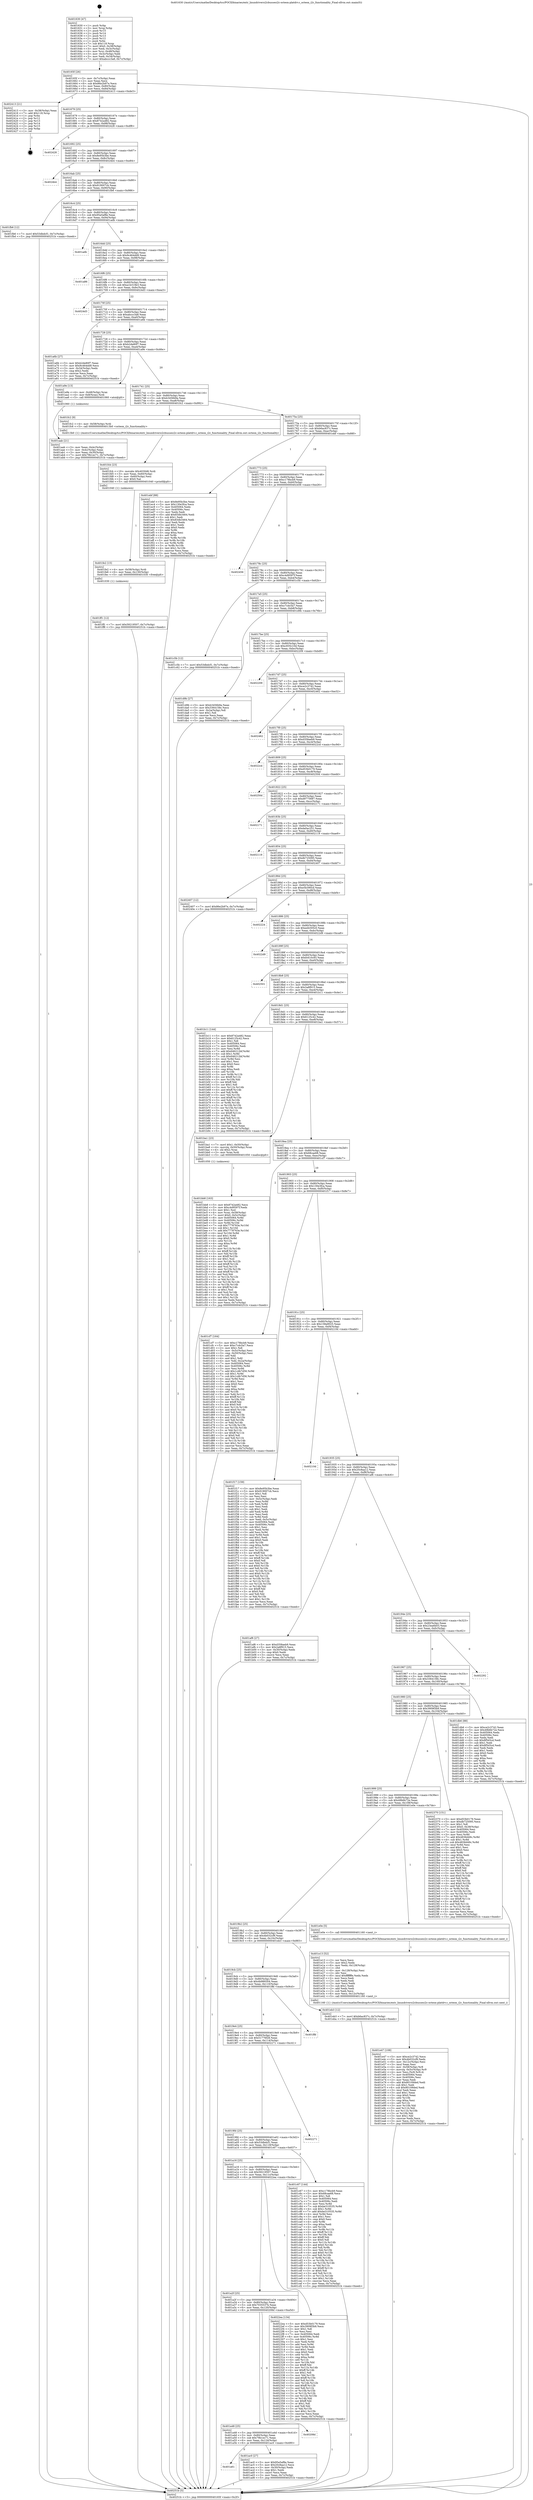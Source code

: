 digraph "0x401630" {
  label = "0x401630 (/mnt/c/Users/mathe/Desktop/tcc/POCII/binaries/extr_linuxdriversi2cbussesi2c-octeon-platdrv.c_octeon_i2c_functionality_Final-ollvm.out::main(0))"
  labelloc = "t"
  node[shape=record]

  Entry [label="",width=0.3,height=0.3,shape=circle,fillcolor=black,style=filled]
  "0x40165f" [label="{
     0x40165f [26]\l
     | [instrs]\l
     &nbsp;&nbsp;0x40165f \<+3\>: mov -0x7c(%rbp),%eax\l
     &nbsp;&nbsp;0x401662 \<+2\>: mov %eax,%ecx\l
     &nbsp;&nbsp;0x401664 \<+6\>: sub $0x86e2b97e,%ecx\l
     &nbsp;&nbsp;0x40166a \<+3\>: mov %eax,-0x80(%rbp)\l
     &nbsp;&nbsp;0x40166d \<+6\>: mov %ecx,-0x84(%rbp)\l
     &nbsp;&nbsp;0x401673 \<+6\>: je 0000000000402413 \<main+0xde3\>\l
  }"]
  "0x402413" [label="{
     0x402413 [21]\l
     | [instrs]\l
     &nbsp;&nbsp;0x402413 \<+3\>: mov -0x38(%rbp),%eax\l
     &nbsp;&nbsp;0x402416 \<+7\>: add $0x118,%rsp\l
     &nbsp;&nbsp;0x40241d \<+1\>: pop %rbx\l
     &nbsp;&nbsp;0x40241e \<+2\>: pop %r12\l
     &nbsp;&nbsp;0x402420 \<+2\>: pop %r13\l
     &nbsp;&nbsp;0x402422 \<+2\>: pop %r14\l
     &nbsp;&nbsp;0x402424 \<+2\>: pop %r15\l
     &nbsp;&nbsp;0x402426 \<+1\>: pop %rbp\l
     &nbsp;&nbsp;0x402427 \<+1\>: ret\l
  }"]
  "0x401679" [label="{
     0x401679 [25]\l
     | [instrs]\l
     &nbsp;&nbsp;0x401679 \<+5\>: jmp 000000000040167e \<main+0x4e\>\l
     &nbsp;&nbsp;0x40167e \<+3\>: mov -0x80(%rbp),%eax\l
     &nbsp;&nbsp;0x401681 \<+5\>: sub $0x8742a482,%eax\l
     &nbsp;&nbsp;0x401686 \<+6\>: mov %eax,-0x88(%rbp)\l
     &nbsp;&nbsp;0x40168c \<+6\>: je 0000000000402428 \<main+0xdf8\>\l
  }"]
  Exit [label="",width=0.3,height=0.3,shape=circle,fillcolor=black,style=filled,peripheries=2]
  "0x402428" [label="{
     0x402428\l
  }", style=dashed]
  "0x401692" [label="{
     0x401692 [25]\l
     | [instrs]\l
     &nbsp;&nbsp;0x401692 \<+5\>: jmp 0000000000401697 \<main+0x67\>\l
     &nbsp;&nbsp;0x401697 \<+3\>: mov -0x80(%rbp),%eax\l
     &nbsp;&nbsp;0x40169a \<+5\>: sub $0x8e95b3be,%eax\l
     &nbsp;&nbsp;0x40169f \<+6\>: mov %eax,-0x8c(%rbp)\l
     &nbsp;&nbsp;0x4016a5 \<+6\>: je 00000000004024b4 \<main+0xe84\>\l
  }"]
  "0x401ff1" [label="{
     0x401ff1 [12]\l
     | [instrs]\l
     &nbsp;&nbsp;0x401ff1 \<+7\>: movl $0x59219507,-0x7c(%rbp)\l
     &nbsp;&nbsp;0x401ff8 \<+5\>: jmp 000000000040251b \<main+0xeeb\>\l
  }"]
  "0x4024b4" [label="{
     0x4024b4\l
  }", style=dashed]
  "0x4016ab" [label="{
     0x4016ab [25]\l
     | [instrs]\l
     &nbsp;&nbsp;0x4016ab \<+5\>: jmp 00000000004016b0 \<main+0x80\>\l
     &nbsp;&nbsp;0x4016b0 \<+3\>: mov -0x80(%rbp),%eax\l
     &nbsp;&nbsp;0x4016b3 \<+5\>: sub $0x919007cb,%eax\l
     &nbsp;&nbsp;0x4016b8 \<+6\>: mov %eax,-0x90(%rbp)\l
     &nbsp;&nbsp;0x4016be \<+6\>: je 0000000000401fb6 \<main+0x986\>\l
  }"]
  "0x401fe2" [label="{
     0x401fe2 [15]\l
     | [instrs]\l
     &nbsp;&nbsp;0x401fe2 \<+4\>: mov -0x58(%rbp),%rdi\l
     &nbsp;&nbsp;0x401fe6 \<+6\>: mov %eax,-0x130(%rbp)\l
     &nbsp;&nbsp;0x401fec \<+5\>: call 0000000000401030 \<free@plt\>\l
     | [calls]\l
     &nbsp;&nbsp;0x401030 \{1\} (unknown)\l
  }"]
  "0x401fb6" [label="{
     0x401fb6 [12]\l
     | [instrs]\l
     &nbsp;&nbsp;0x401fb6 \<+7\>: movl $0x53dbdcf1,-0x7c(%rbp)\l
     &nbsp;&nbsp;0x401fbd \<+5\>: jmp 000000000040251b \<main+0xeeb\>\l
  }"]
  "0x4016c4" [label="{
     0x4016c4 [25]\l
     | [instrs]\l
     &nbsp;&nbsp;0x4016c4 \<+5\>: jmp 00000000004016c9 \<main+0x99\>\l
     &nbsp;&nbsp;0x4016c9 \<+3\>: mov -0x80(%rbp),%eax\l
     &nbsp;&nbsp;0x4016cc \<+5\>: sub $0x95a5af8e,%eax\l
     &nbsp;&nbsp;0x4016d1 \<+6\>: mov %eax,-0x94(%rbp)\l
     &nbsp;&nbsp;0x4016d7 \<+6\>: je 0000000000401adb \<main+0x4ab\>\l
  }"]
  "0x401fcb" [label="{
     0x401fcb [23]\l
     | [instrs]\l
     &nbsp;&nbsp;0x401fcb \<+10\>: movabs $0x4030d6,%rdi\l
     &nbsp;&nbsp;0x401fd5 \<+3\>: mov %eax,-0x60(%rbp)\l
     &nbsp;&nbsp;0x401fd8 \<+3\>: mov -0x60(%rbp),%esi\l
     &nbsp;&nbsp;0x401fdb \<+2\>: mov $0x0,%al\l
     &nbsp;&nbsp;0x401fdd \<+5\>: call 0000000000401040 \<printf@plt\>\l
     | [calls]\l
     &nbsp;&nbsp;0x401040 \{1\} (unknown)\l
  }"]
  "0x401adb" [label="{
     0x401adb\l
  }", style=dashed]
  "0x4016dd" [label="{
     0x4016dd [25]\l
     | [instrs]\l
     &nbsp;&nbsp;0x4016dd \<+5\>: jmp 00000000004016e2 \<main+0xb2\>\l
     &nbsp;&nbsp;0x4016e2 \<+3\>: mov -0x80(%rbp),%eax\l
     &nbsp;&nbsp;0x4016e5 \<+5\>: sub $0x9c464dd9,%eax\l
     &nbsp;&nbsp;0x4016ea \<+6\>: mov %eax,-0x98(%rbp)\l
     &nbsp;&nbsp;0x4016f0 \<+6\>: je 0000000000401a86 \<main+0x456\>\l
  }"]
  "0x401e47" [label="{
     0x401e47 [108]\l
     | [instrs]\l
     &nbsp;&nbsp;0x401e47 \<+5\>: mov $0xce2c3742,%ecx\l
     &nbsp;&nbsp;0x401e4c \<+5\>: mov $0x4b032cf9,%edx\l
     &nbsp;&nbsp;0x401e51 \<+6\>: mov -0x12c(%rbp),%esi\l
     &nbsp;&nbsp;0x401e57 \<+3\>: imul %eax,%esi\l
     &nbsp;&nbsp;0x401e5a \<+4\>: mov -0x58(%rbp),%r8\l
     &nbsp;&nbsp;0x401e5e \<+4\>: movslq -0x5c(%rbp),%r9\l
     &nbsp;&nbsp;0x401e62 \<+4\>: mov %esi,(%r8,%r9,4)\l
     &nbsp;&nbsp;0x401e66 \<+7\>: mov 0x405064,%eax\l
     &nbsp;&nbsp;0x401e6d \<+7\>: mov 0x40506c,%esi\l
     &nbsp;&nbsp;0x401e74 \<+2\>: mov %eax,%edi\l
     &nbsp;&nbsp;0x401e76 \<+6\>: add $0x80109ded,%edi\l
     &nbsp;&nbsp;0x401e7c \<+3\>: sub $0x1,%edi\l
     &nbsp;&nbsp;0x401e7f \<+6\>: sub $0x80109ded,%edi\l
     &nbsp;&nbsp;0x401e85 \<+3\>: imul %edi,%eax\l
     &nbsp;&nbsp;0x401e88 \<+3\>: and $0x1,%eax\l
     &nbsp;&nbsp;0x401e8b \<+3\>: cmp $0x0,%eax\l
     &nbsp;&nbsp;0x401e8e \<+4\>: sete %r10b\l
     &nbsp;&nbsp;0x401e92 \<+3\>: cmp $0xa,%esi\l
     &nbsp;&nbsp;0x401e95 \<+4\>: setl %r11b\l
     &nbsp;&nbsp;0x401e99 \<+3\>: mov %r10b,%bl\l
     &nbsp;&nbsp;0x401e9c \<+3\>: and %r11b,%bl\l
     &nbsp;&nbsp;0x401e9f \<+3\>: xor %r11b,%r10b\l
     &nbsp;&nbsp;0x401ea2 \<+3\>: or %r10b,%bl\l
     &nbsp;&nbsp;0x401ea5 \<+3\>: test $0x1,%bl\l
     &nbsp;&nbsp;0x401ea8 \<+3\>: cmovne %edx,%ecx\l
     &nbsp;&nbsp;0x401eab \<+3\>: mov %ecx,-0x7c(%rbp)\l
     &nbsp;&nbsp;0x401eae \<+5\>: jmp 000000000040251b \<main+0xeeb\>\l
  }"]
  "0x401a86" [label="{
     0x401a86\l
  }", style=dashed]
  "0x4016f6" [label="{
     0x4016f6 [25]\l
     | [instrs]\l
     &nbsp;&nbsp;0x4016f6 \<+5\>: jmp 00000000004016fb \<main+0xcb\>\l
     &nbsp;&nbsp;0x4016fb \<+3\>: mov -0x80(%rbp),%eax\l
     &nbsp;&nbsp;0x4016fe \<+5\>: sub $0xa1b319e3,%eax\l
     &nbsp;&nbsp;0x401703 \<+6\>: mov %eax,-0x9c(%rbp)\l
     &nbsp;&nbsp;0x401709 \<+6\>: je 00000000004024d3 \<main+0xea3\>\l
  }"]
  "0x401e13" [label="{
     0x401e13 [52]\l
     | [instrs]\l
     &nbsp;&nbsp;0x401e13 \<+2\>: xor %ecx,%ecx\l
     &nbsp;&nbsp;0x401e15 \<+5\>: mov $0x2,%edx\l
     &nbsp;&nbsp;0x401e1a \<+6\>: mov %edx,-0x128(%rbp)\l
     &nbsp;&nbsp;0x401e20 \<+1\>: cltd\l
     &nbsp;&nbsp;0x401e21 \<+6\>: mov -0x128(%rbp),%esi\l
     &nbsp;&nbsp;0x401e27 \<+2\>: idiv %esi\l
     &nbsp;&nbsp;0x401e29 \<+6\>: imul $0xfffffffe,%edx,%edx\l
     &nbsp;&nbsp;0x401e2f \<+2\>: mov %ecx,%edi\l
     &nbsp;&nbsp;0x401e31 \<+2\>: sub %edx,%edi\l
     &nbsp;&nbsp;0x401e33 \<+2\>: mov %ecx,%edx\l
     &nbsp;&nbsp;0x401e35 \<+3\>: sub $0x1,%edx\l
     &nbsp;&nbsp;0x401e38 \<+2\>: add %edx,%edi\l
     &nbsp;&nbsp;0x401e3a \<+2\>: sub %edi,%ecx\l
     &nbsp;&nbsp;0x401e3c \<+6\>: mov %ecx,-0x12c(%rbp)\l
     &nbsp;&nbsp;0x401e42 \<+5\>: call 0000000000401160 \<next_i\>\l
     | [calls]\l
     &nbsp;&nbsp;0x401160 \{1\} (/mnt/c/Users/mathe/Desktop/tcc/POCII/binaries/extr_linuxdriversi2cbussesi2c-octeon-platdrv.c_octeon_i2c_functionality_Final-ollvm.out::next_i)\l
  }"]
  "0x4024d3" [label="{
     0x4024d3\l
  }", style=dashed]
  "0x40170f" [label="{
     0x40170f [25]\l
     | [instrs]\l
     &nbsp;&nbsp;0x40170f \<+5\>: jmp 0000000000401714 \<main+0xe4\>\l
     &nbsp;&nbsp;0x401714 \<+3\>: mov -0x80(%rbp),%eax\l
     &nbsp;&nbsp;0x401717 \<+5\>: sub $0xabccc3a8,%eax\l
     &nbsp;&nbsp;0x40171c \<+6\>: mov %eax,-0xa0(%rbp)\l
     &nbsp;&nbsp;0x401722 \<+6\>: je 0000000000401a6b \<main+0x43b\>\l
  }"]
  "0x401bb8" [label="{
     0x401bb8 [163]\l
     | [instrs]\l
     &nbsp;&nbsp;0x401bb8 \<+5\>: mov $0x8742a482,%ecx\l
     &nbsp;&nbsp;0x401bbd \<+5\>: mov $0xc4d9597f,%edx\l
     &nbsp;&nbsp;0x401bc2 \<+3\>: mov $0x1,%sil\l
     &nbsp;&nbsp;0x401bc5 \<+4\>: mov %rax,-0x58(%rbp)\l
     &nbsp;&nbsp;0x401bc9 \<+7\>: movl $0x0,-0x5c(%rbp)\l
     &nbsp;&nbsp;0x401bd0 \<+8\>: mov 0x405064,%r8d\l
     &nbsp;&nbsp;0x401bd8 \<+8\>: mov 0x40506c,%r9d\l
     &nbsp;&nbsp;0x401be0 \<+3\>: mov %r8d,%r10d\l
     &nbsp;&nbsp;0x401be3 \<+7\>: sub $0x7778763e,%r10d\l
     &nbsp;&nbsp;0x401bea \<+4\>: sub $0x1,%r10d\l
     &nbsp;&nbsp;0x401bee \<+7\>: add $0x7778763e,%r10d\l
     &nbsp;&nbsp;0x401bf5 \<+4\>: imul %r10d,%r8d\l
     &nbsp;&nbsp;0x401bf9 \<+4\>: and $0x1,%r8d\l
     &nbsp;&nbsp;0x401bfd \<+4\>: cmp $0x0,%r8d\l
     &nbsp;&nbsp;0x401c01 \<+4\>: sete %r11b\l
     &nbsp;&nbsp;0x401c05 \<+4\>: cmp $0xa,%r9d\l
     &nbsp;&nbsp;0x401c09 \<+3\>: setl %bl\l
     &nbsp;&nbsp;0x401c0c \<+3\>: mov %r11b,%r14b\l
     &nbsp;&nbsp;0x401c0f \<+4\>: xor $0xff,%r14b\l
     &nbsp;&nbsp;0x401c13 \<+3\>: mov %bl,%r15b\l
     &nbsp;&nbsp;0x401c16 \<+4\>: xor $0xff,%r15b\l
     &nbsp;&nbsp;0x401c1a \<+4\>: xor $0x1,%sil\l
     &nbsp;&nbsp;0x401c1e \<+3\>: mov %r14b,%r12b\l
     &nbsp;&nbsp;0x401c21 \<+4\>: and $0xff,%r12b\l
     &nbsp;&nbsp;0x401c25 \<+3\>: and %sil,%r11b\l
     &nbsp;&nbsp;0x401c28 \<+3\>: mov %r15b,%r13b\l
     &nbsp;&nbsp;0x401c2b \<+4\>: and $0xff,%r13b\l
     &nbsp;&nbsp;0x401c2f \<+3\>: and %sil,%bl\l
     &nbsp;&nbsp;0x401c32 \<+3\>: or %r11b,%r12b\l
     &nbsp;&nbsp;0x401c35 \<+3\>: or %bl,%r13b\l
     &nbsp;&nbsp;0x401c38 \<+3\>: xor %r13b,%r12b\l
     &nbsp;&nbsp;0x401c3b \<+3\>: or %r15b,%r14b\l
     &nbsp;&nbsp;0x401c3e \<+4\>: xor $0xff,%r14b\l
     &nbsp;&nbsp;0x401c42 \<+4\>: or $0x1,%sil\l
     &nbsp;&nbsp;0x401c46 \<+3\>: and %sil,%r14b\l
     &nbsp;&nbsp;0x401c49 \<+3\>: or %r14b,%r12b\l
     &nbsp;&nbsp;0x401c4c \<+4\>: test $0x1,%r12b\l
     &nbsp;&nbsp;0x401c50 \<+3\>: cmovne %edx,%ecx\l
     &nbsp;&nbsp;0x401c53 \<+3\>: mov %ecx,-0x7c(%rbp)\l
     &nbsp;&nbsp;0x401c56 \<+5\>: jmp 000000000040251b \<main+0xeeb\>\l
  }"]
  "0x401a6b" [label="{
     0x401a6b [27]\l
     | [instrs]\l
     &nbsp;&nbsp;0x401a6b \<+5\>: mov $0xb2de80f7,%eax\l
     &nbsp;&nbsp;0x401a70 \<+5\>: mov $0x9c464dd9,%ecx\l
     &nbsp;&nbsp;0x401a75 \<+3\>: mov -0x34(%rbp),%edx\l
     &nbsp;&nbsp;0x401a78 \<+3\>: cmp $0x2,%edx\l
     &nbsp;&nbsp;0x401a7b \<+3\>: cmovne %ecx,%eax\l
     &nbsp;&nbsp;0x401a7e \<+3\>: mov %eax,-0x7c(%rbp)\l
     &nbsp;&nbsp;0x401a81 \<+5\>: jmp 000000000040251b \<main+0xeeb\>\l
  }"]
  "0x401728" [label="{
     0x401728 [25]\l
     | [instrs]\l
     &nbsp;&nbsp;0x401728 \<+5\>: jmp 000000000040172d \<main+0xfd\>\l
     &nbsp;&nbsp;0x40172d \<+3\>: mov -0x80(%rbp),%eax\l
     &nbsp;&nbsp;0x401730 \<+5\>: sub $0xb2de80f7,%eax\l
     &nbsp;&nbsp;0x401735 \<+6\>: mov %eax,-0xa4(%rbp)\l
     &nbsp;&nbsp;0x40173b \<+6\>: je 0000000000401a9e \<main+0x46e\>\l
  }"]
  "0x40251b" [label="{
     0x40251b [5]\l
     | [instrs]\l
     &nbsp;&nbsp;0x40251b \<+5\>: jmp 000000000040165f \<main+0x2f\>\l
  }"]
  "0x401630" [label="{
     0x401630 [47]\l
     | [instrs]\l
     &nbsp;&nbsp;0x401630 \<+1\>: push %rbp\l
     &nbsp;&nbsp;0x401631 \<+3\>: mov %rsp,%rbp\l
     &nbsp;&nbsp;0x401634 \<+2\>: push %r15\l
     &nbsp;&nbsp;0x401636 \<+2\>: push %r14\l
     &nbsp;&nbsp;0x401638 \<+2\>: push %r13\l
     &nbsp;&nbsp;0x40163a \<+2\>: push %r12\l
     &nbsp;&nbsp;0x40163c \<+1\>: push %rbx\l
     &nbsp;&nbsp;0x40163d \<+7\>: sub $0x118,%rsp\l
     &nbsp;&nbsp;0x401644 \<+7\>: movl $0x0,-0x38(%rbp)\l
     &nbsp;&nbsp;0x40164b \<+3\>: mov %edi,-0x3c(%rbp)\l
     &nbsp;&nbsp;0x40164e \<+4\>: mov %rsi,-0x48(%rbp)\l
     &nbsp;&nbsp;0x401652 \<+3\>: mov -0x3c(%rbp),%edi\l
     &nbsp;&nbsp;0x401655 \<+3\>: mov %edi,-0x34(%rbp)\l
     &nbsp;&nbsp;0x401658 \<+7\>: movl $0xabccc3a8,-0x7c(%rbp)\l
  }"]
  "0x401a61" [label="{
     0x401a61\l
  }", style=dashed]
  "0x401a9e" [label="{
     0x401a9e [13]\l
     | [instrs]\l
     &nbsp;&nbsp;0x401a9e \<+4\>: mov -0x48(%rbp),%rax\l
     &nbsp;&nbsp;0x401aa2 \<+4\>: mov 0x8(%rax),%rdi\l
     &nbsp;&nbsp;0x401aa6 \<+5\>: call 0000000000401060 \<atoi@plt\>\l
     | [calls]\l
     &nbsp;&nbsp;0x401060 \{1\} (unknown)\l
  }"]
  "0x401741" [label="{
     0x401741 [25]\l
     | [instrs]\l
     &nbsp;&nbsp;0x401741 \<+5\>: jmp 0000000000401746 \<main+0x116\>\l
     &nbsp;&nbsp;0x401746 \<+3\>: mov -0x80(%rbp),%eax\l
     &nbsp;&nbsp;0x401749 \<+5\>: sub $0xb3456b9a,%eax\l
     &nbsp;&nbsp;0x40174e \<+6\>: mov %eax,-0xa8(%rbp)\l
     &nbsp;&nbsp;0x401754 \<+6\>: je 0000000000401fc2 \<main+0x992\>\l
  }"]
  "0x401aab" [label="{
     0x401aab [21]\l
     | [instrs]\l
     &nbsp;&nbsp;0x401aab \<+3\>: mov %eax,-0x4c(%rbp)\l
     &nbsp;&nbsp;0x401aae \<+3\>: mov -0x4c(%rbp),%eax\l
     &nbsp;&nbsp;0x401ab1 \<+3\>: mov %eax,-0x30(%rbp)\l
     &nbsp;&nbsp;0x401ab4 \<+7\>: movl $0x79b1ec71,-0x7c(%rbp)\l
     &nbsp;&nbsp;0x401abb \<+5\>: jmp 000000000040251b \<main+0xeeb\>\l
  }"]
  "0x401ac0" [label="{
     0x401ac0 [27]\l
     | [instrs]\l
     &nbsp;&nbsp;0x401ac0 \<+5\>: mov $0x95a5af8e,%eax\l
     &nbsp;&nbsp;0x401ac5 \<+5\>: mov $0x20c8aa12,%ecx\l
     &nbsp;&nbsp;0x401aca \<+3\>: mov -0x30(%rbp),%edx\l
     &nbsp;&nbsp;0x401acd \<+3\>: cmp $0x1,%edx\l
     &nbsp;&nbsp;0x401ad0 \<+3\>: cmovl %ecx,%eax\l
     &nbsp;&nbsp;0x401ad3 \<+3\>: mov %eax,-0x7c(%rbp)\l
     &nbsp;&nbsp;0x401ad6 \<+5\>: jmp 000000000040251b \<main+0xeeb\>\l
  }"]
  "0x401fc2" [label="{
     0x401fc2 [9]\l
     | [instrs]\l
     &nbsp;&nbsp;0x401fc2 \<+4\>: mov -0x58(%rbp),%rdi\l
     &nbsp;&nbsp;0x401fc6 \<+5\>: call 00000000004013b0 \<octeon_i2c_functionality\>\l
     | [calls]\l
     &nbsp;&nbsp;0x4013b0 \{1\} (/mnt/c/Users/mathe/Desktop/tcc/POCII/binaries/extr_linuxdriversi2cbussesi2c-octeon-platdrv.c_octeon_i2c_functionality_Final-ollvm.out::octeon_i2c_functionality)\l
  }"]
  "0x40175a" [label="{
     0x40175a [25]\l
     | [instrs]\l
     &nbsp;&nbsp;0x40175a \<+5\>: jmp 000000000040175f \<main+0x12f\>\l
     &nbsp;&nbsp;0x40175f \<+3\>: mov -0x80(%rbp),%eax\l
     &nbsp;&nbsp;0x401762 \<+5\>: sub $0xb6ac837c,%eax\l
     &nbsp;&nbsp;0x401767 \<+6\>: mov %eax,-0xac(%rbp)\l
     &nbsp;&nbsp;0x40176d \<+6\>: je 0000000000401ebf \<main+0x88f\>\l
  }"]
  "0x401a48" [label="{
     0x401a48 [25]\l
     | [instrs]\l
     &nbsp;&nbsp;0x401a48 \<+5\>: jmp 0000000000401a4d \<main+0x41d\>\l
     &nbsp;&nbsp;0x401a4d \<+3\>: mov -0x80(%rbp),%eax\l
     &nbsp;&nbsp;0x401a50 \<+5\>: sub $0x79b1ec71,%eax\l
     &nbsp;&nbsp;0x401a55 \<+6\>: mov %eax,-0x124(%rbp)\l
     &nbsp;&nbsp;0x401a5b \<+6\>: je 0000000000401ac0 \<main+0x490\>\l
  }"]
  "0x401ebf" [label="{
     0x401ebf [88]\l
     | [instrs]\l
     &nbsp;&nbsp;0x401ebf \<+5\>: mov $0x8e95b3be,%eax\l
     &nbsp;&nbsp;0x401ec4 \<+5\>: mov $0x130e3fca,%ecx\l
     &nbsp;&nbsp;0x401ec9 \<+7\>: mov 0x405064,%edx\l
     &nbsp;&nbsp;0x401ed0 \<+7\>: mov 0x40506c,%esi\l
     &nbsp;&nbsp;0x401ed7 \<+2\>: mov %edx,%edi\l
     &nbsp;&nbsp;0x401ed9 \<+6\>: add $0x83db3464,%edi\l
     &nbsp;&nbsp;0x401edf \<+3\>: sub $0x1,%edi\l
     &nbsp;&nbsp;0x401ee2 \<+6\>: sub $0x83db3464,%edi\l
     &nbsp;&nbsp;0x401ee8 \<+3\>: imul %edi,%edx\l
     &nbsp;&nbsp;0x401eeb \<+3\>: and $0x1,%edx\l
     &nbsp;&nbsp;0x401eee \<+3\>: cmp $0x0,%edx\l
     &nbsp;&nbsp;0x401ef1 \<+4\>: sete %r8b\l
     &nbsp;&nbsp;0x401ef5 \<+3\>: cmp $0xa,%esi\l
     &nbsp;&nbsp;0x401ef8 \<+4\>: setl %r9b\l
     &nbsp;&nbsp;0x401efc \<+3\>: mov %r8b,%r10b\l
     &nbsp;&nbsp;0x401eff \<+3\>: and %r9b,%r10b\l
     &nbsp;&nbsp;0x401f02 \<+3\>: xor %r9b,%r8b\l
     &nbsp;&nbsp;0x401f05 \<+3\>: or %r8b,%r10b\l
     &nbsp;&nbsp;0x401f08 \<+4\>: test $0x1,%r10b\l
     &nbsp;&nbsp;0x401f0c \<+3\>: cmovne %ecx,%eax\l
     &nbsp;&nbsp;0x401f0f \<+3\>: mov %eax,-0x7c(%rbp)\l
     &nbsp;&nbsp;0x401f12 \<+5\>: jmp 000000000040251b \<main+0xeeb\>\l
  }"]
  "0x401773" [label="{
     0x401773 [25]\l
     | [instrs]\l
     &nbsp;&nbsp;0x401773 \<+5\>: jmp 0000000000401778 \<main+0x148\>\l
     &nbsp;&nbsp;0x401778 \<+3\>: mov -0x80(%rbp),%eax\l
     &nbsp;&nbsp;0x40177b \<+5\>: sub $0xc178bcb9,%eax\l
     &nbsp;&nbsp;0x401780 \<+6\>: mov %eax,-0xb0(%rbp)\l
     &nbsp;&nbsp;0x401786 \<+6\>: je 0000000000402456 \<main+0xe26\>\l
  }"]
  "0x40208d" [label="{
     0x40208d\l
  }", style=dashed]
  "0x402456" [label="{
     0x402456\l
  }", style=dashed]
  "0x40178c" [label="{
     0x40178c [25]\l
     | [instrs]\l
     &nbsp;&nbsp;0x40178c \<+5\>: jmp 0000000000401791 \<main+0x161\>\l
     &nbsp;&nbsp;0x401791 \<+3\>: mov -0x80(%rbp),%eax\l
     &nbsp;&nbsp;0x401794 \<+5\>: sub $0xc4d9597f,%eax\l
     &nbsp;&nbsp;0x401799 \<+6\>: mov %eax,-0xb4(%rbp)\l
     &nbsp;&nbsp;0x40179f \<+6\>: je 0000000000401c5b \<main+0x62b\>\l
  }"]
  "0x401a2f" [label="{
     0x401a2f [25]\l
     | [instrs]\l
     &nbsp;&nbsp;0x401a2f \<+5\>: jmp 0000000000401a34 \<main+0x404\>\l
     &nbsp;&nbsp;0x401a34 \<+3\>: mov -0x80(%rbp),%eax\l
     &nbsp;&nbsp;0x401a37 \<+5\>: sub $0x7035537b,%eax\l
     &nbsp;&nbsp;0x401a3c \<+6\>: mov %eax,-0x120(%rbp)\l
     &nbsp;&nbsp;0x401a42 \<+6\>: je 000000000040208d \<main+0xa5d\>\l
  }"]
  "0x401c5b" [label="{
     0x401c5b [12]\l
     | [instrs]\l
     &nbsp;&nbsp;0x401c5b \<+7\>: movl $0x53dbdcf1,-0x7c(%rbp)\l
     &nbsp;&nbsp;0x401c62 \<+5\>: jmp 000000000040251b \<main+0xeeb\>\l
  }"]
  "0x4017a5" [label="{
     0x4017a5 [25]\l
     | [instrs]\l
     &nbsp;&nbsp;0x4017a5 \<+5\>: jmp 00000000004017aa \<main+0x17a\>\l
     &nbsp;&nbsp;0x4017aa \<+3\>: mov -0x80(%rbp),%eax\l
     &nbsp;&nbsp;0x4017ad \<+5\>: sub $0xc7cdc5a7,%eax\l
     &nbsp;&nbsp;0x4017b2 \<+6\>: mov %eax,-0xb8(%rbp)\l
     &nbsp;&nbsp;0x4017b8 \<+6\>: je 0000000000401d9b \<main+0x76b\>\l
  }"]
  "0x4022ea" [label="{
     0x4022ea [134]\l
     | [instrs]\l
     &nbsp;&nbsp;0x4022ea \<+5\>: mov $0xd53b0179,%eax\l
     &nbsp;&nbsp;0x4022ef \<+5\>: mov $0x3909f3b9,%ecx\l
     &nbsp;&nbsp;0x4022f4 \<+2\>: mov $0x1,%dl\l
     &nbsp;&nbsp;0x4022f6 \<+2\>: xor %esi,%esi\l
     &nbsp;&nbsp;0x4022f8 \<+7\>: mov 0x405064,%edi\l
     &nbsp;&nbsp;0x4022ff \<+8\>: mov 0x40506c,%r8d\l
     &nbsp;&nbsp;0x402307 \<+3\>: sub $0x1,%esi\l
     &nbsp;&nbsp;0x40230a \<+3\>: mov %edi,%r9d\l
     &nbsp;&nbsp;0x40230d \<+3\>: add %esi,%r9d\l
     &nbsp;&nbsp;0x402310 \<+4\>: imul %r9d,%edi\l
     &nbsp;&nbsp;0x402314 \<+3\>: and $0x1,%edi\l
     &nbsp;&nbsp;0x402317 \<+3\>: cmp $0x0,%edi\l
     &nbsp;&nbsp;0x40231a \<+4\>: sete %r10b\l
     &nbsp;&nbsp;0x40231e \<+4\>: cmp $0xa,%r8d\l
     &nbsp;&nbsp;0x402322 \<+4\>: setl %r11b\l
     &nbsp;&nbsp;0x402326 \<+3\>: mov %r10b,%bl\l
     &nbsp;&nbsp;0x402329 \<+3\>: xor $0xff,%bl\l
     &nbsp;&nbsp;0x40232c \<+3\>: mov %r11b,%r14b\l
     &nbsp;&nbsp;0x40232f \<+4\>: xor $0xff,%r14b\l
     &nbsp;&nbsp;0x402333 \<+3\>: xor $0x1,%dl\l
     &nbsp;&nbsp;0x402336 \<+3\>: mov %bl,%r15b\l
     &nbsp;&nbsp;0x402339 \<+4\>: and $0xff,%r15b\l
     &nbsp;&nbsp;0x40233d \<+3\>: and %dl,%r10b\l
     &nbsp;&nbsp;0x402340 \<+3\>: mov %r14b,%r12b\l
     &nbsp;&nbsp;0x402343 \<+4\>: and $0xff,%r12b\l
     &nbsp;&nbsp;0x402347 \<+3\>: and %dl,%r11b\l
     &nbsp;&nbsp;0x40234a \<+3\>: or %r10b,%r15b\l
     &nbsp;&nbsp;0x40234d \<+3\>: or %r11b,%r12b\l
     &nbsp;&nbsp;0x402350 \<+3\>: xor %r12b,%r15b\l
     &nbsp;&nbsp;0x402353 \<+3\>: or %r14b,%bl\l
     &nbsp;&nbsp;0x402356 \<+3\>: xor $0xff,%bl\l
     &nbsp;&nbsp;0x402359 \<+3\>: or $0x1,%dl\l
     &nbsp;&nbsp;0x40235c \<+2\>: and %dl,%bl\l
     &nbsp;&nbsp;0x40235e \<+3\>: or %bl,%r15b\l
     &nbsp;&nbsp;0x402361 \<+4\>: test $0x1,%r15b\l
     &nbsp;&nbsp;0x402365 \<+3\>: cmovne %ecx,%eax\l
     &nbsp;&nbsp;0x402368 \<+3\>: mov %eax,-0x7c(%rbp)\l
     &nbsp;&nbsp;0x40236b \<+5\>: jmp 000000000040251b \<main+0xeeb\>\l
  }"]
  "0x401d9b" [label="{
     0x401d9b [27]\l
     | [instrs]\l
     &nbsp;&nbsp;0x401d9b \<+5\>: mov $0xb3456b9a,%eax\l
     &nbsp;&nbsp;0x401da0 \<+5\>: mov $0x3364158c,%ecx\l
     &nbsp;&nbsp;0x401da5 \<+3\>: mov -0x2a(%rbp),%dl\l
     &nbsp;&nbsp;0x401da8 \<+3\>: test $0x1,%dl\l
     &nbsp;&nbsp;0x401dab \<+3\>: cmovne %ecx,%eax\l
     &nbsp;&nbsp;0x401dae \<+3\>: mov %eax,-0x7c(%rbp)\l
     &nbsp;&nbsp;0x401db1 \<+5\>: jmp 000000000040251b \<main+0xeeb\>\l
  }"]
  "0x4017be" [label="{
     0x4017be [25]\l
     | [instrs]\l
     &nbsp;&nbsp;0x4017be \<+5\>: jmp 00000000004017c3 \<main+0x193\>\l
     &nbsp;&nbsp;0x4017c3 \<+3\>: mov -0x80(%rbp),%eax\l
     &nbsp;&nbsp;0x4017c6 \<+5\>: sub $0xc935c10d,%eax\l
     &nbsp;&nbsp;0x4017cb \<+6\>: mov %eax,-0xbc(%rbp)\l
     &nbsp;&nbsp;0x4017d1 \<+6\>: je 0000000000402209 \<main+0xbd9\>\l
  }"]
  "0x401a16" [label="{
     0x401a16 [25]\l
     | [instrs]\l
     &nbsp;&nbsp;0x401a16 \<+5\>: jmp 0000000000401a1b \<main+0x3eb\>\l
     &nbsp;&nbsp;0x401a1b \<+3\>: mov -0x80(%rbp),%eax\l
     &nbsp;&nbsp;0x401a1e \<+5\>: sub $0x59219507,%eax\l
     &nbsp;&nbsp;0x401a23 \<+6\>: mov %eax,-0x11c(%rbp)\l
     &nbsp;&nbsp;0x401a29 \<+6\>: je 00000000004022ea \<main+0xcba\>\l
  }"]
  "0x402209" [label="{
     0x402209\l
  }", style=dashed]
  "0x4017d7" [label="{
     0x4017d7 [25]\l
     | [instrs]\l
     &nbsp;&nbsp;0x4017d7 \<+5\>: jmp 00000000004017dc \<main+0x1ac\>\l
     &nbsp;&nbsp;0x4017dc \<+3\>: mov -0x80(%rbp),%eax\l
     &nbsp;&nbsp;0x4017df \<+5\>: sub $0xce2c3742,%eax\l
     &nbsp;&nbsp;0x4017e4 \<+6\>: mov %eax,-0xc0(%rbp)\l
     &nbsp;&nbsp;0x4017ea \<+6\>: je 0000000000402462 \<main+0xe32\>\l
  }"]
  "0x401c67" [label="{
     0x401c67 [144]\l
     | [instrs]\l
     &nbsp;&nbsp;0x401c67 \<+5\>: mov $0xc178bcb9,%eax\l
     &nbsp;&nbsp;0x401c6c \<+5\>: mov $0x68cae68,%ecx\l
     &nbsp;&nbsp;0x401c71 \<+2\>: mov $0x1,%dl\l
     &nbsp;&nbsp;0x401c73 \<+7\>: mov 0x405064,%esi\l
     &nbsp;&nbsp;0x401c7a \<+7\>: mov 0x40506c,%edi\l
     &nbsp;&nbsp;0x401c81 \<+3\>: mov %esi,%r8d\l
     &nbsp;&nbsp;0x401c84 \<+7\>: sub $0xbe310535,%r8d\l
     &nbsp;&nbsp;0x401c8b \<+4\>: sub $0x1,%r8d\l
     &nbsp;&nbsp;0x401c8f \<+7\>: add $0xbe310535,%r8d\l
     &nbsp;&nbsp;0x401c96 \<+4\>: imul %r8d,%esi\l
     &nbsp;&nbsp;0x401c9a \<+3\>: and $0x1,%esi\l
     &nbsp;&nbsp;0x401c9d \<+3\>: cmp $0x0,%esi\l
     &nbsp;&nbsp;0x401ca0 \<+4\>: sete %r9b\l
     &nbsp;&nbsp;0x401ca4 \<+3\>: cmp $0xa,%edi\l
     &nbsp;&nbsp;0x401ca7 \<+4\>: setl %r10b\l
     &nbsp;&nbsp;0x401cab \<+3\>: mov %r9b,%r11b\l
     &nbsp;&nbsp;0x401cae \<+4\>: xor $0xff,%r11b\l
     &nbsp;&nbsp;0x401cb2 \<+3\>: mov %r10b,%bl\l
     &nbsp;&nbsp;0x401cb5 \<+3\>: xor $0xff,%bl\l
     &nbsp;&nbsp;0x401cb8 \<+3\>: xor $0x0,%dl\l
     &nbsp;&nbsp;0x401cbb \<+3\>: mov %r11b,%r14b\l
     &nbsp;&nbsp;0x401cbe \<+4\>: and $0x0,%r14b\l
     &nbsp;&nbsp;0x401cc2 \<+3\>: and %dl,%r9b\l
     &nbsp;&nbsp;0x401cc5 \<+3\>: mov %bl,%r15b\l
     &nbsp;&nbsp;0x401cc8 \<+4\>: and $0x0,%r15b\l
     &nbsp;&nbsp;0x401ccc \<+3\>: and %dl,%r10b\l
     &nbsp;&nbsp;0x401ccf \<+3\>: or %r9b,%r14b\l
     &nbsp;&nbsp;0x401cd2 \<+3\>: or %r10b,%r15b\l
     &nbsp;&nbsp;0x401cd5 \<+3\>: xor %r15b,%r14b\l
     &nbsp;&nbsp;0x401cd8 \<+3\>: or %bl,%r11b\l
     &nbsp;&nbsp;0x401cdb \<+4\>: xor $0xff,%r11b\l
     &nbsp;&nbsp;0x401cdf \<+3\>: or $0x0,%dl\l
     &nbsp;&nbsp;0x401ce2 \<+3\>: and %dl,%r11b\l
     &nbsp;&nbsp;0x401ce5 \<+3\>: or %r11b,%r14b\l
     &nbsp;&nbsp;0x401ce8 \<+4\>: test $0x1,%r14b\l
     &nbsp;&nbsp;0x401cec \<+3\>: cmovne %ecx,%eax\l
     &nbsp;&nbsp;0x401cef \<+3\>: mov %eax,-0x7c(%rbp)\l
     &nbsp;&nbsp;0x401cf2 \<+5\>: jmp 000000000040251b \<main+0xeeb\>\l
  }"]
  "0x402462" [label="{
     0x402462\l
  }", style=dashed]
  "0x4017f0" [label="{
     0x4017f0 [25]\l
     | [instrs]\l
     &nbsp;&nbsp;0x4017f0 \<+5\>: jmp 00000000004017f5 \<main+0x1c5\>\l
     &nbsp;&nbsp;0x4017f5 \<+3\>: mov -0x80(%rbp),%eax\l
     &nbsp;&nbsp;0x4017f8 \<+5\>: sub $0xd358aeb9,%eax\l
     &nbsp;&nbsp;0x4017fd \<+6\>: mov %eax,-0xc4(%rbp)\l
     &nbsp;&nbsp;0x401803 \<+6\>: je 00000000004022cd \<main+0xc9d\>\l
  }"]
  "0x4019fd" [label="{
     0x4019fd [25]\l
     | [instrs]\l
     &nbsp;&nbsp;0x4019fd \<+5\>: jmp 0000000000401a02 \<main+0x3d2\>\l
     &nbsp;&nbsp;0x401a02 \<+3\>: mov -0x80(%rbp),%eax\l
     &nbsp;&nbsp;0x401a05 \<+5\>: sub $0x53dbdcf1,%eax\l
     &nbsp;&nbsp;0x401a0a \<+6\>: mov %eax,-0x118(%rbp)\l
     &nbsp;&nbsp;0x401a10 \<+6\>: je 0000000000401c67 \<main+0x637\>\l
  }"]
  "0x4022cd" [label="{
     0x4022cd\l
  }", style=dashed]
  "0x401809" [label="{
     0x401809 [25]\l
     | [instrs]\l
     &nbsp;&nbsp;0x401809 \<+5\>: jmp 000000000040180e \<main+0x1de\>\l
     &nbsp;&nbsp;0x40180e \<+3\>: mov -0x80(%rbp),%eax\l
     &nbsp;&nbsp;0x401811 \<+5\>: sub $0xd53b0179,%eax\l
     &nbsp;&nbsp;0x401816 \<+6\>: mov %eax,-0xc8(%rbp)\l
     &nbsp;&nbsp;0x40181c \<+6\>: je 000000000040250d \<main+0xedd\>\l
  }"]
  "0x402271" [label="{
     0x402271\l
  }", style=dashed]
  "0x40250d" [label="{
     0x40250d\l
  }", style=dashed]
  "0x401822" [label="{
     0x401822 [25]\l
     | [instrs]\l
     &nbsp;&nbsp;0x401822 \<+5\>: jmp 0000000000401827 \<main+0x1f7\>\l
     &nbsp;&nbsp;0x401827 \<+3\>: mov -0x80(%rbp),%eax\l
     &nbsp;&nbsp;0x40182a \<+5\>: sub $0xd9775687,%eax\l
     &nbsp;&nbsp;0x40182f \<+6\>: mov %eax,-0xcc(%rbp)\l
     &nbsp;&nbsp;0x401835 \<+6\>: je 0000000000402171 \<main+0xb41\>\l
  }"]
  "0x4019e4" [label="{
     0x4019e4 [25]\l
     | [instrs]\l
     &nbsp;&nbsp;0x4019e4 \<+5\>: jmp 00000000004019e9 \<main+0x3b9\>\l
     &nbsp;&nbsp;0x4019e9 \<+3\>: mov -0x80(%rbp),%eax\l
     &nbsp;&nbsp;0x4019ec \<+5\>: sub $0x51776f28,%eax\l
     &nbsp;&nbsp;0x4019f1 \<+6\>: mov %eax,-0x114(%rbp)\l
     &nbsp;&nbsp;0x4019f7 \<+6\>: je 0000000000402271 \<main+0xc41\>\l
  }"]
  "0x402171" [label="{
     0x402171\l
  }", style=dashed]
  "0x40183b" [label="{
     0x40183b [25]\l
     | [instrs]\l
     &nbsp;&nbsp;0x40183b \<+5\>: jmp 0000000000401840 \<main+0x210\>\l
     &nbsp;&nbsp;0x401840 \<+3\>: mov -0x80(%rbp),%eax\l
     &nbsp;&nbsp;0x401843 \<+5\>: sub $0xda0ac251,%eax\l
     &nbsp;&nbsp;0x401848 \<+6\>: mov %eax,-0xd0(%rbp)\l
     &nbsp;&nbsp;0x40184e \<+6\>: je 0000000000402119 \<main+0xae9\>\l
  }"]
  "0x401ffd" [label="{
     0x401ffd\l
  }", style=dashed]
  "0x402119" [label="{
     0x402119\l
  }", style=dashed]
  "0x401854" [label="{
     0x401854 [25]\l
     | [instrs]\l
     &nbsp;&nbsp;0x401854 \<+5\>: jmp 0000000000401859 \<main+0x229\>\l
     &nbsp;&nbsp;0x401859 \<+3\>: mov -0x80(%rbp),%eax\l
     &nbsp;&nbsp;0x40185c \<+5\>: sub $0xdb725095,%eax\l
     &nbsp;&nbsp;0x401861 \<+6\>: mov %eax,-0xd4(%rbp)\l
     &nbsp;&nbsp;0x401867 \<+6\>: je 0000000000402407 \<main+0xdd7\>\l
  }"]
  "0x4019cb" [label="{
     0x4019cb [25]\l
     | [instrs]\l
     &nbsp;&nbsp;0x4019cb \<+5\>: jmp 00000000004019d0 \<main+0x3a0\>\l
     &nbsp;&nbsp;0x4019d0 \<+3\>: mov -0x80(%rbp),%eax\l
     &nbsp;&nbsp;0x4019d3 \<+5\>: sub $0x4b989304,%eax\l
     &nbsp;&nbsp;0x4019d8 \<+6\>: mov %eax,-0x110(%rbp)\l
     &nbsp;&nbsp;0x4019de \<+6\>: je 0000000000401ffd \<main+0x9cd\>\l
  }"]
  "0x402407" [label="{
     0x402407 [12]\l
     | [instrs]\l
     &nbsp;&nbsp;0x402407 \<+7\>: movl $0x86e2b97e,-0x7c(%rbp)\l
     &nbsp;&nbsp;0x40240e \<+5\>: jmp 000000000040251b \<main+0xeeb\>\l
  }"]
  "0x40186d" [label="{
     0x40186d [25]\l
     | [instrs]\l
     &nbsp;&nbsp;0x40186d \<+5\>: jmp 0000000000401872 \<main+0x242\>\l
     &nbsp;&nbsp;0x401872 \<+3\>: mov -0x80(%rbp),%eax\l
     &nbsp;&nbsp;0x401875 \<+5\>: sub $0xe5b390cd,%eax\l
     &nbsp;&nbsp;0x40187a \<+6\>: mov %eax,-0xd8(%rbp)\l
     &nbsp;&nbsp;0x401880 \<+6\>: je 0000000000402224 \<main+0xbf4\>\l
  }"]
  "0x401eb3" [label="{
     0x401eb3 [12]\l
     | [instrs]\l
     &nbsp;&nbsp;0x401eb3 \<+7\>: movl $0xb6ac837c,-0x7c(%rbp)\l
     &nbsp;&nbsp;0x401eba \<+5\>: jmp 000000000040251b \<main+0xeeb\>\l
  }"]
  "0x402224" [label="{
     0x402224\l
  }", style=dashed]
  "0x401886" [label="{
     0x401886 [25]\l
     | [instrs]\l
     &nbsp;&nbsp;0x401886 \<+5\>: jmp 000000000040188b \<main+0x25b\>\l
     &nbsp;&nbsp;0x40188b \<+3\>: mov -0x80(%rbp),%eax\l
     &nbsp;&nbsp;0x40188e \<+5\>: sub $0xed4305c0,%eax\l
     &nbsp;&nbsp;0x401893 \<+6\>: mov %eax,-0xdc(%rbp)\l
     &nbsp;&nbsp;0x401899 \<+6\>: je 00000000004022d9 \<main+0xca9\>\l
  }"]
  "0x4019b2" [label="{
     0x4019b2 [25]\l
     | [instrs]\l
     &nbsp;&nbsp;0x4019b2 \<+5\>: jmp 00000000004019b7 \<main+0x387\>\l
     &nbsp;&nbsp;0x4019b7 \<+3\>: mov -0x80(%rbp),%eax\l
     &nbsp;&nbsp;0x4019ba \<+5\>: sub $0x4b032cf9,%eax\l
     &nbsp;&nbsp;0x4019bf \<+6\>: mov %eax,-0x10c(%rbp)\l
     &nbsp;&nbsp;0x4019c5 \<+6\>: je 0000000000401eb3 \<main+0x883\>\l
  }"]
  "0x4022d9" [label="{
     0x4022d9\l
  }", style=dashed]
  "0x40189f" [label="{
     0x40189f [25]\l
     | [instrs]\l
     &nbsp;&nbsp;0x40189f \<+5\>: jmp 00000000004018a4 \<main+0x274\>\l
     &nbsp;&nbsp;0x4018a4 \<+3\>: mov -0x80(%rbp),%eax\l
     &nbsp;&nbsp;0x4018a7 \<+5\>: sub $0xfc610c93,%eax\l
     &nbsp;&nbsp;0x4018ac \<+6\>: mov %eax,-0xe0(%rbp)\l
     &nbsp;&nbsp;0x4018b2 \<+6\>: je 0000000000402501 \<main+0xed1\>\l
  }"]
  "0x401e0e" [label="{
     0x401e0e [5]\l
     | [instrs]\l
     &nbsp;&nbsp;0x401e0e \<+5\>: call 0000000000401160 \<next_i\>\l
     | [calls]\l
     &nbsp;&nbsp;0x401160 \{1\} (/mnt/c/Users/mathe/Desktop/tcc/POCII/binaries/extr_linuxdriversi2cbussesi2c-octeon-platdrv.c_octeon_i2c_functionality_Final-ollvm.out::next_i)\l
  }"]
  "0x402501" [label="{
     0x402501\l
  }", style=dashed]
  "0x4018b8" [label="{
     0x4018b8 [25]\l
     | [instrs]\l
     &nbsp;&nbsp;0x4018b8 \<+5\>: jmp 00000000004018bd \<main+0x28d\>\l
     &nbsp;&nbsp;0x4018bd \<+3\>: mov -0x80(%rbp),%eax\l
     &nbsp;&nbsp;0x4018c0 \<+5\>: sub $0x2a8f915,%eax\l
     &nbsp;&nbsp;0x4018c5 \<+6\>: mov %eax,-0xe4(%rbp)\l
     &nbsp;&nbsp;0x4018cb \<+6\>: je 0000000000401b11 \<main+0x4e1\>\l
  }"]
  "0x401999" [label="{
     0x401999 [25]\l
     | [instrs]\l
     &nbsp;&nbsp;0x401999 \<+5\>: jmp 000000000040199e \<main+0x36e\>\l
     &nbsp;&nbsp;0x40199e \<+3\>: mov -0x80(%rbp),%eax\l
     &nbsp;&nbsp;0x4019a1 \<+5\>: sub $0x49b6b72e,%eax\l
     &nbsp;&nbsp;0x4019a6 \<+6\>: mov %eax,-0x108(%rbp)\l
     &nbsp;&nbsp;0x4019ac \<+6\>: je 0000000000401e0e \<main+0x7de\>\l
  }"]
  "0x401b11" [label="{
     0x401b11 [144]\l
     | [instrs]\l
     &nbsp;&nbsp;0x401b11 \<+5\>: mov $0x8742a482,%eax\l
     &nbsp;&nbsp;0x401b16 \<+5\>: mov $0x6125c42,%ecx\l
     &nbsp;&nbsp;0x401b1b \<+2\>: mov $0x1,%dl\l
     &nbsp;&nbsp;0x401b1d \<+7\>: mov 0x405064,%esi\l
     &nbsp;&nbsp;0x401b24 \<+7\>: mov 0x40506c,%edi\l
     &nbsp;&nbsp;0x401b2b \<+3\>: mov %esi,%r8d\l
     &nbsp;&nbsp;0x401b2e \<+7\>: add $0x646212bf,%r8d\l
     &nbsp;&nbsp;0x401b35 \<+4\>: sub $0x1,%r8d\l
     &nbsp;&nbsp;0x401b39 \<+7\>: sub $0x646212bf,%r8d\l
     &nbsp;&nbsp;0x401b40 \<+4\>: imul %r8d,%esi\l
     &nbsp;&nbsp;0x401b44 \<+3\>: and $0x1,%esi\l
     &nbsp;&nbsp;0x401b47 \<+3\>: cmp $0x0,%esi\l
     &nbsp;&nbsp;0x401b4a \<+4\>: sete %r9b\l
     &nbsp;&nbsp;0x401b4e \<+3\>: cmp $0xa,%edi\l
     &nbsp;&nbsp;0x401b51 \<+4\>: setl %r10b\l
     &nbsp;&nbsp;0x401b55 \<+3\>: mov %r9b,%r11b\l
     &nbsp;&nbsp;0x401b58 \<+4\>: xor $0xff,%r11b\l
     &nbsp;&nbsp;0x401b5c \<+3\>: mov %r10b,%bl\l
     &nbsp;&nbsp;0x401b5f \<+3\>: xor $0xff,%bl\l
     &nbsp;&nbsp;0x401b62 \<+3\>: xor $0x1,%dl\l
     &nbsp;&nbsp;0x401b65 \<+3\>: mov %r11b,%r14b\l
     &nbsp;&nbsp;0x401b68 \<+4\>: and $0xff,%r14b\l
     &nbsp;&nbsp;0x401b6c \<+3\>: and %dl,%r9b\l
     &nbsp;&nbsp;0x401b6f \<+3\>: mov %bl,%r15b\l
     &nbsp;&nbsp;0x401b72 \<+4\>: and $0xff,%r15b\l
     &nbsp;&nbsp;0x401b76 \<+3\>: and %dl,%r10b\l
     &nbsp;&nbsp;0x401b79 \<+3\>: or %r9b,%r14b\l
     &nbsp;&nbsp;0x401b7c \<+3\>: or %r10b,%r15b\l
     &nbsp;&nbsp;0x401b7f \<+3\>: xor %r15b,%r14b\l
     &nbsp;&nbsp;0x401b82 \<+3\>: or %bl,%r11b\l
     &nbsp;&nbsp;0x401b85 \<+4\>: xor $0xff,%r11b\l
     &nbsp;&nbsp;0x401b89 \<+3\>: or $0x1,%dl\l
     &nbsp;&nbsp;0x401b8c \<+3\>: and %dl,%r11b\l
     &nbsp;&nbsp;0x401b8f \<+3\>: or %r11b,%r14b\l
     &nbsp;&nbsp;0x401b92 \<+4\>: test $0x1,%r14b\l
     &nbsp;&nbsp;0x401b96 \<+3\>: cmovne %ecx,%eax\l
     &nbsp;&nbsp;0x401b99 \<+3\>: mov %eax,-0x7c(%rbp)\l
     &nbsp;&nbsp;0x401b9c \<+5\>: jmp 000000000040251b \<main+0xeeb\>\l
  }"]
  "0x4018d1" [label="{
     0x4018d1 [25]\l
     | [instrs]\l
     &nbsp;&nbsp;0x4018d1 \<+5\>: jmp 00000000004018d6 \<main+0x2a6\>\l
     &nbsp;&nbsp;0x4018d6 \<+3\>: mov -0x80(%rbp),%eax\l
     &nbsp;&nbsp;0x4018d9 \<+5\>: sub $0x6125c42,%eax\l
     &nbsp;&nbsp;0x4018de \<+6\>: mov %eax,-0xe8(%rbp)\l
     &nbsp;&nbsp;0x4018e4 \<+6\>: je 0000000000401ba1 \<main+0x571\>\l
  }"]
  "0x402370" [label="{
     0x402370 [151]\l
     | [instrs]\l
     &nbsp;&nbsp;0x402370 \<+5\>: mov $0xd53b0179,%eax\l
     &nbsp;&nbsp;0x402375 \<+5\>: mov $0xdb725095,%ecx\l
     &nbsp;&nbsp;0x40237a \<+2\>: mov $0x1,%dl\l
     &nbsp;&nbsp;0x40237c \<+7\>: movl $0x0,-0x38(%rbp)\l
     &nbsp;&nbsp;0x402383 \<+7\>: mov 0x405064,%esi\l
     &nbsp;&nbsp;0x40238a \<+7\>: mov 0x40506c,%edi\l
     &nbsp;&nbsp;0x402391 \<+3\>: mov %esi,%r8d\l
     &nbsp;&nbsp;0x402394 \<+7\>: add $0x4836d49c,%r8d\l
     &nbsp;&nbsp;0x40239b \<+4\>: sub $0x1,%r8d\l
     &nbsp;&nbsp;0x40239f \<+7\>: sub $0x4836d49c,%r8d\l
     &nbsp;&nbsp;0x4023a6 \<+4\>: imul %r8d,%esi\l
     &nbsp;&nbsp;0x4023aa \<+3\>: and $0x1,%esi\l
     &nbsp;&nbsp;0x4023ad \<+3\>: cmp $0x0,%esi\l
     &nbsp;&nbsp;0x4023b0 \<+4\>: sete %r9b\l
     &nbsp;&nbsp;0x4023b4 \<+3\>: cmp $0xa,%edi\l
     &nbsp;&nbsp;0x4023b7 \<+4\>: setl %r10b\l
     &nbsp;&nbsp;0x4023bb \<+3\>: mov %r9b,%r11b\l
     &nbsp;&nbsp;0x4023be \<+4\>: xor $0xff,%r11b\l
     &nbsp;&nbsp;0x4023c2 \<+3\>: mov %r10b,%bl\l
     &nbsp;&nbsp;0x4023c5 \<+3\>: xor $0xff,%bl\l
     &nbsp;&nbsp;0x4023c8 \<+3\>: xor $0x0,%dl\l
     &nbsp;&nbsp;0x4023cb \<+3\>: mov %r11b,%r14b\l
     &nbsp;&nbsp;0x4023ce \<+4\>: and $0x0,%r14b\l
     &nbsp;&nbsp;0x4023d2 \<+3\>: and %dl,%r9b\l
     &nbsp;&nbsp;0x4023d5 \<+3\>: mov %bl,%r15b\l
     &nbsp;&nbsp;0x4023d8 \<+4\>: and $0x0,%r15b\l
     &nbsp;&nbsp;0x4023dc \<+3\>: and %dl,%r10b\l
     &nbsp;&nbsp;0x4023df \<+3\>: or %r9b,%r14b\l
     &nbsp;&nbsp;0x4023e2 \<+3\>: or %r10b,%r15b\l
     &nbsp;&nbsp;0x4023e5 \<+3\>: xor %r15b,%r14b\l
     &nbsp;&nbsp;0x4023e8 \<+3\>: or %bl,%r11b\l
     &nbsp;&nbsp;0x4023eb \<+4\>: xor $0xff,%r11b\l
     &nbsp;&nbsp;0x4023ef \<+3\>: or $0x0,%dl\l
     &nbsp;&nbsp;0x4023f2 \<+3\>: and %dl,%r11b\l
     &nbsp;&nbsp;0x4023f5 \<+3\>: or %r11b,%r14b\l
     &nbsp;&nbsp;0x4023f8 \<+4\>: test $0x1,%r14b\l
     &nbsp;&nbsp;0x4023fc \<+3\>: cmovne %ecx,%eax\l
     &nbsp;&nbsp;0x4023ff \<+3\>: mov %eax,-0x7c(%rbp)\l
     &nbsp;&nbsp;0x402402 \<+5\>: jmp 000000000040251b \<main+0xeeb\>\l
  }"]
  "0x401ba1" [label="{
     0x401ba1 [23]\l
     | [instrs]\l
     &nbsp;&nbsp;0x401ba1 \<+7\>: movl $0x1,-0x50(%rbp)\l
     &nbsp;&nbsp;0x401ba8 \<+4\>: movslq -0x50(%rbp),%rax\l
     &nbsp;&nbsp;0x401bac \<+4\>: shl $0x2,%rax\l
     &nbsp;&nbsp;0x401bb0 \<+3\>: mov %rax,%rdi\l
     &nbsp;&nbsp;0x401bb3 \<+5\>: call 0000000000401050 \<malloc@plt\>\l
     | [calls]\l
     &nbsp;&nbsp;0x401050 \{1\} (unknown)\l
  }"]
  "0x4018ea" [label="{
     0x4018ea [25]\l
     | [instrs]\l
     &nbsp;&nbsp;0x4018ea \<+5\>: jmp 00000000004018ef \<main+0x2bf\>\l
     &nbsp;&nbsp;0x4018ef \<+3\>: mov -0x80(%rbp),%eax\l
     &nbsp;&nbsp;0x4018f2 \<+5\>: sub $0x68cae68,%eax\l
     &nbsp;&nbsp;0x4018f7 \<+6\>: mov %eax,-0xec(%rbp)\l
     &nbsp;&nbsp;0x4018fd \<+6\>: je 0000000000401cf7 \<main+0x6c7\>\l
  }"]
  "0x401980" [label="{
     0x401980 [25]\l
     | [instrs]\l
     &nbsp;&nbsp;0x401980 \<+5\>: jmp 0000000000401985 \<main+0x355\>\l
     &nbsp;&nbsp;0x401985 \<+3\>: mov -0x80(%rbp),%eax\l
     &nbsp;&nbsp;0x401988 \<+5\>: sub $0x3909f3b9,%eax\l
     &nbsp;&nbsp;0x40198d \<+6\>: mov %eax,-0x104(%rbp)\l
     &nbsp;&nbsp;0x401993 \<+6\>: je 0000000000402370 \<main+0xd40\>\l
  }"]
  "0x401cf7" [label="{
     0x401cf7 [164]\l
     | [instrs]\l
     &nbsp;&nbsp;0x401cf7 \<+5\>: mov $0xc178bcb9,%eax\l
     &nbsp;&nbsp;0x401cfc \<+5\>: mov $0xc7cdc5a7,%ecx\l
     &nbsp;&nbsp;0x401d01 \<+2\>: mov $0x1,%dl\l
     &nbsp;&nbsp;0x401d03 \<+3\>: mov -0x5c(%rbp),%esi\l
     &nbsp;&nbsp;0x401d06 \<+3\>: cmp -0x50(%rbp),%esi\l
     &nbsp;&nbsp;0x401d09 \<+4\>: setl %dil\l
     &nbsp;&nbsp;0x401d0d \<+4\>: and $0x1,%dil\l
     &nbsp;&nbsp;0x401d11 \<+4\>: mov %dil,-0x2a(%rbp)\l
     &nbsp;&nbsp;0x401d15 \<+7\>: mov 0x405064,%esi\l
     &nbsp;&nbsp;0x401d1c \<+8\>: mov 0x40506c,%r8d\l
     &nbsp;&nbsp;0x401d24 \<+3\>: mov %esi,%r9d\l
     &nbsp;&nbsp;0x401d27 \<+7\>: add $0x1cdb7d56,%r9d\l
     &nbsp;&nbsp;0x401d2e \<+4\>: sub $0x1,%r9d\l
     &nbsp;&nbsp;0x401d32 \<+7\>: sub $0x1cdb7d56,%r9d\l
     &nbsp;&nbsp;0x401d39 \<+4\>: imul %r9d,%esi\l
     &nbsp;&nbsp;0x401d3d \<+3\>: and $0x1,%esi\l
     &nbsp;&nbsp;0x401d40 \<+3\>: cmp $0x0,%esi\l
     &nbsp;&nbsp;0x401d43 \<+4\>: sete %dil\l
     &nbsp;&nbsp;0x401d47 \<+4\>: cmp $0xa,%r8d\l
     &nbsp;&nbsp;0x401d4b \<+4\>: setl %r10b\l
     &nbsp;&nbsp;0x401d4f \<+3\>: mov %dil,%r11b\l
     &nbsp;&nbsp;0x401d52 \<+4\>: xor $0xff,%r11b\l
     &nbsp;&nbsp;0x401d56 \<+3\>: mov %r10b,%bl\l
     &nbsp;&nbsp;0x401d59 \<+3\>: xor $0xff,%bl\l
     &nbsp;&nbsp;0x401d5c \<+3\>: xor $0x0,%dl\l
     &nbsp;&nbsp;0x401d5f \<+3\>: mov %r11b,%r14b\l
     &nbsp;&nbsp;0x401d62 \<+4\>: and $0x0,%r14b\l
     &nbsp;&nbsp;0x401d66 \<+3\>: and %dl,%dil\l
     &nbsp;&nbsp;0x401d69 \<+3\>: mov %bl,%r15b\l
     &nbsp;&nbsp;0x401d6c \<+4\>: and $0x0,%r15b\l
     &nbsp;&nbsp;0x401d70 \<+3\>: and %dl,%r10b\l
     &nbsp;&nbsp;0x401d73 \<+3\>: or %dil,%r14b\l
     &nbsp;&nbsp;0x401d76 \<+3\>: or %r10b,%r15b\l
     &nbsp;&nbsp;0x401d79 \<+3\>: xor %r15b,%r14b\l
     &nbsp;&nbsp;0x401d7c \<+3\>: or %bl,%r11b\l
     &nbsp;&nbsp;0x401d7f \<+4\>: xor $0xff,%r11b\l
     &nbsp;&nbsp;0x401d83 \<+3\>: or $0x0,%dl\l
     &nbsp;&nbsp;0x401d86 \<+3\>: and %dl,%r11b\l
     &nbsp;&nbsp;0x401d89 \<+3\>: or %r11b,%r14b\l
     &nbsp;&nbsp;0x401d8c \<+4\>: test $0x1,%r14b\l
     &nbsp;&nbsp;0x401d90 \<+3\>: cmovne %ecx,%eax\l
     &nbsp;&nbsp;0x401d93 \<+3\>: mov %eax,-0x7c(%rbp)\l
     &nbsp;&nbsp;0x401d96 \<+5\>: jmp 000000000040251b \<main+0xeeb\>\l
  }"]
  "0x401903" [label="{
     0x401903 [25]\l
     | [instrs]\l
     &nbsp;&nbsp;0x401903 \<+5\>: jmp 0000000000401908 \<main+0x2d8\>\l
     &nbsp;&nbsp;0x401908 \<+3\>: mov -0x80(%rbp),%eax\l
     &nbsp;&nbsp;0x40190b \<+5\>: sub $0x130e3fca,%eax\l
     &nbsp;&nbsp;0x401910 \<+6\>: mov %eax,-0xf0(%rbp)\l
     &nbsp;&nbsp;0x401916 \<+6\>: je 0000000000401f17 \<main+0x8e7\>\l
  }"]
  "0x401db6" [label="{
     0x401db6 [88]\l
     | [instrs]\l
     &nbsp;&nbsp;0x401db6 \<+5\>: mov $0xce2c3742,%eax\l
     &nbsp;&nbsp;0x401dbb \<+5\>: mov $0x49b6b72e,%ecx\l
     &nbsp;&nbsp;0x401dc0 \<+7\>: mov 0x405064,%edx\l
     &nbsp;&nbsp;0x401dc7 \<+7\>: mov 0x40506c,%esi\l
     &nbsp;&nbsp;0x401dce \<+2\>: mov %edx,%edi\l
     &nbsp;&nbsp;0x401dd0 \<+6\>: sub $0x8f5d3cd,%edi\l
     &nbsp;&nbsp;0x401dd6 \<+3\>: sub $0x1,%edi\l
     &nbsp;&nbsp;0x401dd9 \<+6\>: add $0x8f5d3cd,%edi\l
     &nbsp;&nbsp;0x401ddf \<+3\>: imul %edi,%edx\l
     &nbsp;&nbsp;0x401de2 \<+3\>: and $0x1,%edx\l
     &nbsp;&nbsp;0x401de5 \<+3\>: cmp $0x0,%edx\l
     &nbsp;&nbsp;0x401de8 \<+4\>: sete %r8b\l
     &nbsp;&nbsp;0x401dec \<+3\>: cmp $0xa,%esi\l
     &nbsp;&nbsp;0x401def \<+4\>: setl %r9b\l
     &nbsp;&nbsp;0x401df3 \<+3\>: mov %r8b,%r10b\l
     &nbsp;&nbsp;0x401df6 \<+3\>: and %r9b,%r10b\l
     &nbsp;&nbsp;0x401df9 \<+3\>: xor %r9b,%r8b\l
     &nbsp;&nbsp;0x401dfc \<+3\>: or %r8b,%r10b\l
     &nbsp;&nbsp;0x401dff \<+4\>: test $0x1,%r10b\l
     &nbsp;&nbsp;0x401e03 \<+3\>: cmovne %ecx,%eax\l
     &nbsp;&nbsp;0x401e06 \<+3\>: mov %eax,-0x7c(%rbp)\l
     &nbsp;&nbsp;0x401e09 \<+5\>: jmp 000000000040251b \<main+0xeeb\>\l
  }"]
  "0x401f17" [label="{
     0x401f17 [159]\l
     | [instrs]\l
     &nbsp;&nbsp;0x401f17 \<+5\>: mov $0x8e95b3be,%eax\l
     &nbsp;&nbsp;0x401f1c \<+5\>: mov $0x919007cb,%ecx\l
     &nbsp;&nbsp;0x401f21 \<+2\>: mov $0x1,%dl\l
     &nbsp;&nbsp;0x401f23 \<+2\>: xor %esi,%esi\l
     &nbsp;&nbsp;0x401f25 \<+3\>: mov -0x5c(%rbp),%edi\l
     &nbsp;&nbsp;0x401f28 \<+3\>: mov %esi,%r8d\l
     &nbsp;&nbsp;0x401f2b \<+3\>: sub %edi,%r8d\l
     &nbsp;&nbsp;0x401f2e \<+2\>: mov %esi,%edi\l
     &nbsp;&nbsp;0x401f30 \<+3\>: sub $0x1,%edi\l
     &nbsp;&nbsp;0x401f33 \<+3\>: add %edi,%r8d\l
     &nbsp;&nbsp;0x401f36 \<+2\>: mov %esi,%edi\l
     &nbsp;&nbsp;0x401f38 \<+3\>: sub %r8d,%edi\l
     &nbsp;&nbsp;0x401f3b \<+3\>: mov %edi,-0x5c(%rbp)\l
     &nbsp;&nbsp;0x401f3e \<+7\>: mov 0x405064,%edi\l
     &nbsp;&nbsp;0x401f45 \<+8\>: mov 0x40506c,%r8d\l
     &nbsp;&nbsp;0x401f4d \<+3\>: sub $0x1,%esi\l
     &nbsp;&nbsp;0x401f50 \<+3\>: mov %edi,%r9d\l
     &nbsp;&nbsp;0x401f53 \<+3\>: add %esi,%r9d\l
     &nbsp;&nbsp;0x401f56 \<+4\>: imul %r9d,%edi\l
     &nbsp;&nbsp;0x401f5a \<+3\>: and $0x1,%edi\l
     &nbsp;&nbsp;0x401f5d \<+3\>: cmp $0x0,%edi\l
     &nbsp;&nbsp;0x401f60 \<+4\>: sete %r10b\l
     &nbsp;&nbsp;0x401f64 \<+4\>: cmp $0xa,%r8d\l
     &nbsp;&nbsp;0x401f68 \<+4\>: setl %r11b\l
     &nbsp;&nbsp;0x401f6c \<+3\>: mov %r10b,%bl\l
     &nbsp;&nbsp;0x401f6f \<+3\>: xor $0xff,%bl\l
     &nbsp;&nbsp;0x401f72 \<+3\>: mov %r11b,%r14b\l
     &nbsp;&nbsp;0x401f75 \<+4\>: xor $0xff,%r14b\l
     &nbsp;&nbsp;0x401f79 \<+3\>: xor $0x0,%dl\l
     &nbsp;&nbsp;0x401f7c \<+3\>: mov %bl,%r15b\l
     &nbsp;&nbsp;0x401f7f \<+4\>: and $0x0,%r15b\l
     &nbsp;&nbsp;0x401f83 \<+3\>: and %dl,%r10b\l
     &nbsp;&nbsp;0x401f86 \<+3\>: mov %r14b,%r12b\l
     &nbsp;&nbsp;0x401f89 \<+4\>: and $0x0,%r12b\l
     &nbsp;&nbsp;0x401f8d \<+3\>: and %dl,%r11b\l
     &nbsp;&nbsp;0x401f90 \<+3\>: or %r10b,%r15b\l
     &nbsp;&nbsp;0x401f93 \<+3\>: or %r11b,%r12b\l
     &nbsp;&nbsp;0x401f96 \<+3\>: xor %r12b,%r15b\l
     &nbsp;&nbsp;0x401f99 \<+3\>: or %r14b,%bl\l
     &nbsp;&nbsp;0x401f9c \<+3\>: xor $0xff,%bl\l
     &nbsp;&nbsp;0x401f9f \<+3\>: or $0x0,%dl\l
     &nbsp;&nbsp;0x401fa2 \<+2\>: and %dl,%bl\l
     &nbsp;&nbsp;0x401fa4 \<+3\>: or %bl,%r15b\l
     &nbsp;&nbsp;0x401fa7 \<+4\>: test $0x1,%r15b\l
     &nbsp;&nbsp;0x401fab \<+3\>: cmovne %ecx,%eax\l
     &nbsp;&nbsp;0x401fae \<+3\>: mov %eax,-0x7c(%rbp)\l
     &nbsp;&nbsp;0x401fb1 \<+5\>: jmp 000000000040251b \<main+0xeeb\>\l
  }"]
  "0x40191c" [label="{
     0x40191c [25]\l
     | [instrs]\l
     &nbsp;&nbsp;0x40191c \<+5\>: jmp 0000000000401921 \<main+0x2f1\>\l
     &nbsp;&nbsp;0x401921 \<+3\>: mov -0x80(%rbp),%eax\l
     &nbsp;&nbsp;0x401924 \<+5\>: sub $0x158a9025,%eax\l
     &nbsp;&nbsp;0x401929 \<+6\>: mov %eax,-0xf4(%rbp)\l
     &nbsp;&nbsp;0x40192f \<+6\>: je 000000000040210d \<main+0xadd\>\l
  }"]
  "0x401967" [label="{
     0x401967 [25]\l
     | [instrs]\l
     &nbsp;&nbsp;0x401967 \<+5\>: jmp 000000000040196c \<main+0x33c\>\l
     &nbsp;&nbsp;0x40196c \<+3\>: mov -0x80(%rbp),%eax\l
     &nbsp;&nbsp;0x40196f \<+5\>: sub $0x3364158c,%eax\l
     &nbsp;&nbsp;0x401974 \<+6\>: mov %eax,-0x100(%rbp)\l
     &nbsp;&nbsp;0x40197a \<+6\>: je 0000000000401db6 \<main+0x786\>\l
  }"]
  "0x40210d" [label="{
     0x40210d\l
  }", style=dashed]
  "0x401935" [label="{
     0x401935 [25]\l
     | [instrs]\l
     &nbsp;&nbsp;0x401935 \<+5\>: jmp 000000000040193a \<main+0x30a\>\l
     &nbsp;&nbsp;0x40193a \<+3\>: mov -0x80(%rbp),%eax\l
     &nbsp;&nbsp;0x40193d \<+5\>: sub $0x20c8aa12,%eax\l
     &nbsp;&nbsp;0x401942 \<+6\>: mov %eax,-0xf8(%rbp)\l
     &nbsp;&nbsp;0x401948 \<+6\>: je 0000000000401af6 \<main+0x4c6\>\l
  }"]
  "0x402292" [label="{
     0x402292\l
  }", style=dashed]
  "0x401af6" [label="{
     0x401af6 [27]\l
     | [instrs]\l
     &nbsp;&nbsp;0x401af6 \<+5\>: mov $0xd358aeb9,%eax\l
     &nbsp;&nbsp;0x401afb \<+5\>: mov $0x2a8f915,%ecx\l
     &nbsp;&nbsp;0x401b00 \<+3\>: mov -0x30(%rbp),%edx\l
     &nbsp;&nbsp;0x401b03 \<+3\>: cmp $0x0,%edx\l
     &nbsp;&nbsp;0x401b06 \<+3\>: cmove %ecx,%eax\l
     &nbsp;&nbsp;0x401b09 \<+3\>: mov %eax,-0x7c(%rbp)\l
     &nbsp;&nbsp;0x401b0c \<+5\>: jmp 000000000040251b \<main+0xeeb\>\l
  }"]
  "0x40194e" [label="{
     0x40194e [25]\l
     | [instrs]\l
     &nbsp;&nbsp;0x40194e \<+5\>: jmp 0000000000401953 \<main+0x323\>\l
     &nbsp;&nbsp;0x401953 \<+3\>: mov -0x80(%rbp),%eax\l
     &nbsp;&nbsp;0x401956 \<+5\>: sub $0x23ea6b03,%eax\l
     &nbsp;&nbsp;0x40195b \<+6\>: mov %eax,-0xfc(%rbp)\l
     &nbsp;&nbsp;0x401961 \<+6\>: je 0000000000402292 \<main+0xc62\>\l
  }"]
  Entry -> "0x401630" [label=" 1"]
  "0x40165f" -> "0x402413" [label=" 1"]
  "0x40165f" -> "0x401679" [label=" 23"]
  "0x402413" -> Exit [label=" 1"]
  "0x401679" -> "0x402428" [label=" 0"]
  "0x401679" -> "0x401692" [label=" 23"]
  "0x402407" -> "0x40251b" [label=" 1"]
  "0x401692" -> "0x4024b4" [label=" 0"]
  "0x401692" -> "0x4016ab" [label=" 23"]
  "0x402370" -> "0x40251b" [label=" 1"]
  "0x4016ab" -> "0x401fb6" [label=" 1"]
  "0x4016ab" -> "0x4016c4" [label=" 22"]
  "0x4022ea" -> "0x40251b" [label=" 1"]
  "0x4016c4" -> "0x401adb" [label=" 0"]
  "0x4016c4" -> "0x4016dd" [label=" 22"]
  "0x401ff1" -> "0x40251b" [label=" 1"]
  "0x4016dd" -> "0x401a86" [label=" 0"]
  "0x4016dd" -> "0x4016f6" [label=" 22"]
  "0x401fe2" -> "0x401ff1" [label=" 1"]
  "0x4016f6" -> "0x4024d3" [label=" 0"]
  "0x4016f6" -> "0x40170f" [label=" 22"]
  "0x401fcb" -> "0x401fe2" [label=" 1"]
  "0x40170f" -> "0x401a6b" [label=" 1"]
  "0x40170f" -> "0x401728" [label=" 21"]
  "0x401a6b" -> "0x40251b" [label=" 1"]
  "0x401630" -> "0x40165f" [label=" 1"]
  "0x40251b" -> "0x40165f" [label=" 23"]
  "0x401fc2" -> "0x401fcb" [label=" 1"]
  "0x401728" -> "0x401a9e" [label=" 1"]
  "0x401728" -> "0x401741" [label=" 20"]
  "0x401a9e" -> "0x401aab" [label=" 1"]
  "0x401aab" -> "0x40251b" [label=" 1"]
  "0x401fb6" -> "0x40251b" [label=" 1"]
  "0x401741" -> "0x401fc2" [label=" 1"]
  "0x401741" -> "0x40175a" [label=" 19"]
  "0x401f17" -> "0x40251b" [label=" 1"]
  "0x40175a" -> "0x401ebf" [label=" 1"]
  "0x40175a" -> "0x401773" [label=" 18"]
  "0x401eb3" -> "0x40251b" [label=" 1"]
  "0x401773" -> "0x402456" [label=" 0"]
  "0x401773" -> "0x40178c" [label=" 18"]
  "0x401e47" -> "0x40251b" [label=" 1"]
  "0x40178c" -> "0x401c5b" [label=" 1"]
  "0x40178c" -> "0x4017a5" [label=" 17"]
  "0x401e0e" -> "0x401e13" [label=" 1"]
  "0x4017a5" -> "0x401d9b" [label=" 2"]
  "0x4017a5" -> "0x4017be" [label=" 15"]
  "0x401db6" -> "0x40251b" [label=" 1"]
  "0x4017be" -> "0x402209" [label=" 0"]
  "0x4017be" -> "0x4017d7" [label=" 15"]
  "0x401cf7" -> "0x40251b" [label=" 2"]
  "0x4017d7" -> "0x402462" [label=" 0"]
  "0x4017d7" -> "0x4017f0" [label=" 15"]
  "0x401c67" -> "0x40251b" [label=" 2"]
  "0x4017f0" -> "0x4022cd" [label=" 0"]
  "0x4017f0" -> "0x401809" [label=" 15"]
  "0x401bb8" -> "0x40251b" [label=" 1"]
  "0x401809" -> "0x40250d" [label=" 0"]
  "0x401809" -> "0x401822" [label=" 15"]
  "0x401ba1" -> "0x401bb8" [label=" 1"]
  "0x401822" -> "0x402171" [label=" 0"]
  "0x401822" -> "0x40183b" [label=" 15"]
  "0x401af6" -> "0x40251b" [label=" 1"]
  "0x40183b" -> "0x402119" [label=" 0"]
  "0x40183b" -> "0x401854" [label=" 15"]
  "0x401ac0" -> "0x40251b" [label=" 1"]
  "0x401854" -> "0x402407" [label=" 1"]
  "0x401854" -> "0x40186d" [label=" 14"]
  "0x401a48" -> "0x401ac0" [label=" 1"]
  "0x40186d" -> "0x402224" [label=" 0"]
  "0x40186d" -> "0x401886" [label=" 14"]
  "0x401ebf" -> "0x40251b" [label=" 1"]
  "0x401886" -> "0x4022d9" [label=" 0"]
  "0x401886" -> "0x40189f" [label=" 14"]
  "0x401a2f" -> "0x40208d" [label=" 0"]
  "0x40189f" -> "0x402501" [label=" 0"]
  "0x40189f" -> "0x4018b8" [label=" 14"]
  "0x401e13" -> "0x401e47" [label=" 1"]
  "0x4018b8" -> "0x401b11" [label=" 1"]
  "0x4018b8" -> "0x4018d1" [label=" 13"]
  "0x401a16" -> "0x4022ea" [label=" 1"]
  "0x4018d1" -> "0x401ba1" [label=" 1"]
  "0x4018d1" -> "0x4018ea" [label=" 12"]
  "0x401d9b" -> "0x40251b" [label=" 2"]
  "0x4018ea" -> "0x401cf7" [label=" 2"]
  "0x4018ea" -> "0x401903" [label=" 10"]
  "0x4019fd" -> "0x401c67" [label=" 2"]
  "0x401903" -> "0x401f17" [label=" 1"]
  "0x401903" -> "0x40191c" [label=" 9"]
  "0x401c5b" -> "0x40251b" [label=" 1"]
  "0x40191c" -> "0x40210d" [label=" 0"]
  "0x40191c" -> "0x401935" [label=" 9"]
  "0x4019e4" -> "0x402271" [label=" 0"]
  "0x401935" -> "0x401af6" [label=" 1"]
  "0x401935" -> "0x40194e" [label=" 8"]
  "0x401b11" -> "0x40251b" [label=" 1"]
  "0x40194e" -> "0x402292" [label=" 0"]
  "0x40194e" -> "0x401967" [label=" 8"]
  "0x4019e4" -> "0x4019fd" [label=" 4"]
  "0x401967" -> "0x401db6" [label=" 1"]
  "0x401967" -> "0x401980" [label=" 7"]
  "0x4019fd" -> "0x401a16" [label=" 2"]
  "0x401980" -> "0x402370" [label=" 1"]
  "0x401980" -> "0x401999" [label=" 6"]
  "0x401a16" -> "0x401a2f" [label=" 1"]
  "0x401999" -> "0x401e0e" [label=" 1"]
  "0x401999" -> "0x4019b2" [label=" 5"]
  "0x401a2f" -> "0x401a48" [label=" 1"]
  "0x4019b2" -> "0x401eb3" [label=" 1"]
  "0x4019b2" -> "0x4019cb" [label=" 4"]
  "0x401a48" -> "0x401a61" [label=" 0"]
  "0x4019cb" -> "0x401ffd" [label=" 0"]
  "0x4019cb" -> "0x4019e4" [label=" 4"]
}
